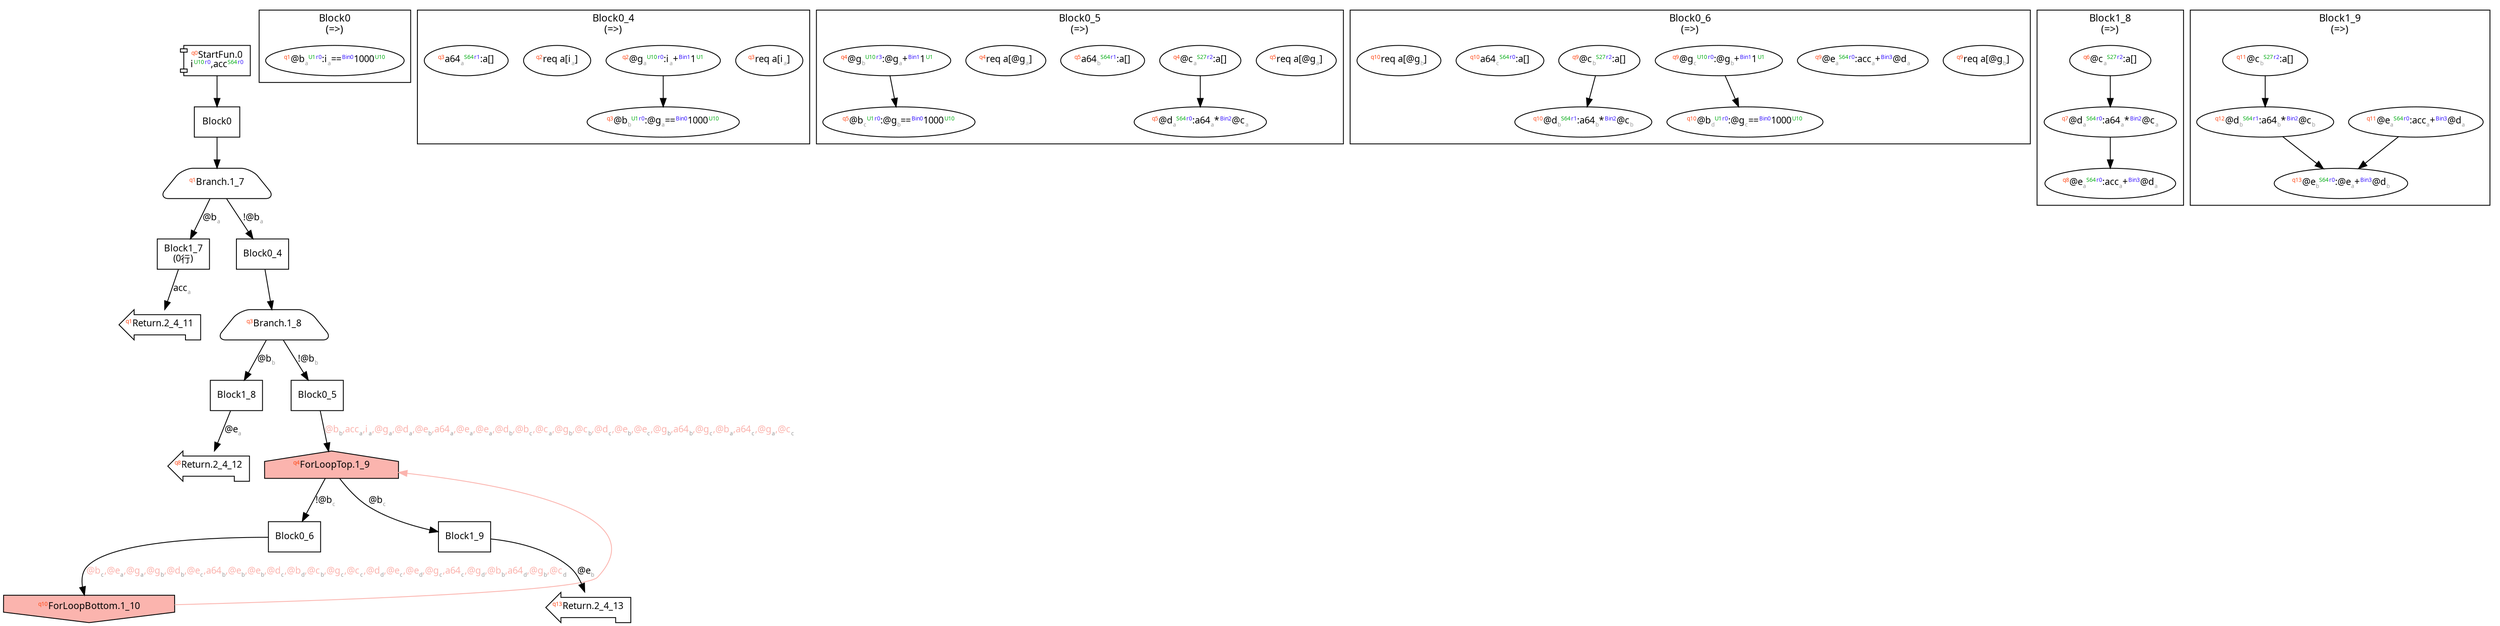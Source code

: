 digraph Program_ {
  graph [fontname = "Monaco", fontsize = 12, ranksep = 0.5];
  node [shape = box, fontname = "Monaco", fontsize = 11; colorscheme = pastel19];
  edge [fontname = "Monaco", fontsize = 11; colorscheme = pastel19];
  Jump0[label = <<font color="#ff4411" point-size="8"><sup>q0</sup></font>StartFun.0<br/>i<font color="#00aa11" point-size="8"><sup>U10</sup></font><font color="#3311ff" point-size="8"><sup>r0</sup></font>,acc<font color="#00aa11" point-size="8"><sup>S64</sup></font><font color="#3311ff" point-size="8"><sup>r0</sup></font>>; shape = component];
  Jump0 -> Block0;
  Jump1_7[
    label = <<font color="#ff4411" point-size="8"><sup>q1</sup></font>Branch.1_7>;
    shape = trapezium; style = rounded;
  ];
  Block0 -> Jump1_7;
  Jump1_7 -> Block1_7 [label=<@b<font color="#999999" point-size="8"><sub>a</sub></font>>];
  Jump1_7 -> Block0_4 [label=<!@b<font color="#999999" point-size="8"><sub>a</sub></font>>];
  Jump1_8[
    label = <<font color="#ff4411" point-size="8"><sup>q3</sup></font>Branch.1_8>;
    shape = trapezium; style = rounded;
  ];
  Block0_4 -> Jump1_8;
  Jump1_8 -> Block1_8 [label=<@b<font color="#999999" point-size="8"><sub>b</sub></font>>];
  Jump1_8 -> Block0_5 [label=<!@b<font color="#999999" point-size="8"><sub>b</sub></font>>];
  Jump1_9[
    label = <<font color="#ff4411" point-size="8"><sup>q4</sup></font>ForLoopTop.1_9>;
    shape = house; style = filled;
    fillcolor = 1;
  ];
  Block0_5 -> Jump1_9 [label=<@b<font color="#999999" point-size="8"><sub>b</sub></font>,acc<font color="#999999" point-size="8"><sub>a</sub></font>,i<font color="#999999" point-size="8"><sub>a</sub></font>,@g<font color="#999999" point-size="8"><sub>a</sub></font>,@d<font color="#999999" point-size="8"><sub>a</sub></font>,@e<font color="#999999" point-size="8"><sub>b</sub></font>,a64<font color="#999999" point-size="8"><sub>a</sub></font>,@e<font color="#999999" point-size="8"><sub>a</sub></font>,@e<font color="#999999" point-size="8"><sub>a</sub></font>,@d<font color="#999999" point-size="8"><sub>b</sub></font>,@b<font color="#999999" point-size="8"><sub>c</sub></font>,@c<font color="#999999" point-size="8"><sub>a</sub></font>,@g<font color="#999999" point-size="8"><sub>b</sub></font>,@c<font color="#999999" point-size="8"><sub>b</sub></font>,@d<font color="#999999" point-size="8"><sub>c</sub></font>,@e<font color="#999999" point-size="8"><sub>b</sub></font>,@e<font color="#999999" point-size="8"><sub>c</sub></font>,@g<font color="#999999" point-size="8"><sub>b</sub></font>,a64<font color="#999999" point-size="8"><sub>b</sub></font>,@g<font color="#999999" point-size="8"><sub>c</sub></font>,@b<font color="#999999" point-size="8"><sub>a</sub></font>,a64<font color="#999999" point-size="8"><sub>c</sub></font>,@g<font color="#999999" point-size="8"><sub>a</sub></font>,@c<font color="#999999" point-size="8"><sub>c</sub></font>>; fontcolor=1];
  Jump1_9 -> Block0_6 [label = <!@b<font color="#999999" point-size="8"><sub>c</sub></font>>];
  Jump1_10 -> Jump1_9 [constraint = false; color = 1];
  Jump1_9 -> Block1_9 [label = <@b<font color="#999999" point-size="8"><sub>c</sub></font>>];
  Jump1_10[
    label = <<font color="#ff4411" point-size="8"><sup>q10</sup></font>ForLoopBottom.1_10>
    shape = invhouse; style = filled;
    fillcolor = 1;
  ];
  Block0_6 -> Jump1_10 [label=<@b<font color="#999999" point-size="8"><sub>c</sub></font>,@e<font color="#999999" point-size="8"><sub>a</sub></font>,@g<font color="#999999" point-size="8"><sub>a</sub></font>,@g<font color="#999999" point-size="8"><sub>b</sub></font>,@d<font color="#999999" point-size="8"><sub>b</sub></font>,@e<font color="#999999" point-size="8"><sub>c</sub></font>,a64<font color="#999999" point-size="8"><sub>b</sub></font>,@e<font color="#999999" point-size="8"><sub>b</sub></font>,@e<font color="#999999" point-size="8"><sub>b</sub></font>,@d<font color="#999999" point-size="8"><sub>c</sub></font>,@b<font color="#999999" point-size="8"><sub>d</sub></font>,@c<font color="#999999" point-size="8"><sub>b</sub></font>,@g<font color="#999999" point-size="8"><sub>c</sub></font>,@c<font color="#999999" point-size="8"><sub>c</sub></font>,@d<font color="#999999" point-size="8"><sub>d</sub></font>,@e<font color="#999999" point-size="8"><sub>c</sub></font>,@e<font color="#999999" point-size="8"><sub>d</sub></font>,@g<font color="#999999" point-size="8"><sub>c</sub></font>,a64<font color="#999999" point-size="8"><sub>c</sub></font>,@g<font color="#999999" point-size="8"><sub>d</sub></font>,@b<font color="#999999" point-size="8"><sub>b</sub></font>,a64<font color="#999999" point-size="8"><sub>d</sub></font>,@g<font color="#999999" point-size="8"><sub>b</sub></font>,@c<font color="#999999" point-size="8"><sub>d</sub></font>>; fontcolor=1];
  Jump2_4_11[label = <<font color="#ff4411" point-size="8"><sup>q1</sup></font>Return.2_4_11>; shape = lpromoter];
  Block1_7 -> Jump2_4_11 [label=<acc<font color="#999999" point-size="8"><sub>a</sub></font>>];
  Jump2_4_12[label = <<font color="#ff4411" point-size="8"><sup>q8</sup></font>Return.2_4_12>; shape = lpromoter];
  Block1_8 -> Jump2_4_12 [label=<@e<font color="#999999" point-size="8"><sub>a</sub></font>>];
  Jump2_4_13[label = <<font color="#ff4411" point-size="8"><sup>q13</sup></font>Return.2_4_13>; shape = lpromoter];
  Block1_9 -> Jump2_4_13 [label=<@e<font color="#999999" point-size="8"><sub>b</sub></font>>];
  Block0 [label = "Block0"];
  Block0_4 [label = "Block0_4"];
  Block0_5 [label = "Block0_5"];
  Block0_6 [label = "Block0_6"];
  Block1_7 [label = "Block1_7\l(0行)"];
  Block1_8 [label = "Block1_8"];
  Block1_9 [label = "Block1_9"];
  subgraph cluster_dfg_Block0 {
    node [shape = oval];
    label = <Block0<br/>(=&gt;)>;
    11 [label=<<font color="#ff4411" point-size="8"><sup>q1</sup></font>@b<font color="#999999" point-size="8"><sub>a</sub></font><font color="#00aa11" point-size="8"><sup>U1</sup></font><font color="#3311ff" point-size="8"><sup>r0</sup></font>:i<font color="#999999" point-size="8"><sub>a</sub></font>==<font color="#3311ff" point-size="8"><sup>Bin0</sup></font>1000<font color="#00aa11" point-size="8"><sup>U10</sup></font>>];
  }
  subgraph cluster_dfg_Block0_4 {
    node [shape = oval];
    label = <Block0_4<br/>(=&gt;)>;
    14 [label=<<font color="#ff4411" point-size="8"><sup>q3</sup></font>req a[i<font color="#999999" point-size="8"><sub>a</sub></font>&#93;>];
    13 [label=<<font color="#ff4411" point-size="8"><sup>q2</sup></font>@g<font color="#999999" point-size="8"><sub>a</sub></font><font color="#00aa11" point-size="8"><sup>U10</sup></font><font color="#3311ff" point-size="8"><sup>r0</sup></font>:i<font color="#999999" point-size="8"><sub>a</sub></font>+<font color="#3311ff" point-size="8"><sup>Bin1</sup></font>1<font color="#00aa11" point-size="8"><sup>U1</sup></font>>];
    12 [label=<<font color="#ff4411" point-size="8"><sup>q2</sup></font>req a[i<font color="#999999" point-size="8"><sub>a</sub></font>&#93;>];
    16 [label=<<font color="#ff4411" point-size="8"><sup>q3</sup></font>@b<font color="#999999" point-size="8"><sub>b</sub></font><font color="#00aa11" point-size="8"><sup>U1</sup></font><font color="#3311ff" point-size="8"><sup>r0</sup></font>:@g<font color="#999999" point-size="8"><sub>a</sub></font>==<font color="#3311ff" point-size="8"><sup>Bin0</sup></font>1000<font color="#00aa11" point-size="8"><sup>U10</sup></font>>];
    15 [label=<<font color="#ff4411" point-size="8"><sup>q3</sup></font>a64<font color="#999999" point-size="8"><sub>a</sub></font><font color="#00aa11" point-size="8"><sup>S64</sup></font><font color="#3311ff" point-size="8"><sup>r1</sup></font>:a[&#93;>];
    13 -> 16;
  }
  subgraph cluster_dfg_Block0_5 {
    node [shape = oval];
    label = <Block0_5<br/>(=&gt;)>;
    20 [label=<<font color="#ff4411" point-size="8"><sup>q5</sup></font>@d<font color="#999999" point-size="8"><sub>a</sub></font><font color="#00aa11" point-size="8"><sup>S64</sup></font><font color="#3311ff" point-size="8"><sup>r0</sup></font>:a64<font color="#999999" point-size="8"><sub>a</sub></font>*<font color="#3311ff" point-size="8"><sup>Bin2</sup></font>@c<font color="#999999" point-size="8"><sub>a</sub></font>>];
    21 [label=<<font color="#ff4411" point-size="8"><sup>q5</sup></font>req a[@g<font color="#999999" point-size="8"><sub>a</sub></font>&#93;>];
    17 [label=<<font color="#ff4411" point-size="8"><sup>q4</sup></font>@c<font color="#999999" point-size="8"><sub>a</sub></font><font color="#00aa11" point-size="8"><sup>S27</sup></font><font color="#3311ff" point-size="8"><sup>r2</sup></font>:a[&#93;>];
    22 [label=<<font color="#ff4411" point-size="8"><sup>q5</sup></font>a64<font color="#999999" point-size="8"><sub>b</sub></font><font color="#00aa11" point-size="8"><sup>S64</sup></font><font color="#3311ff" point-size="8"><sup>r1</sup></font>:a[&#93;>];
    18 [label=<<font color="#ff4411" point-size="8"><sup>q4</sup></font>req a[@g<font color="#999999" point-size="8"><sub>a</sub></font>&#93;>];
    23 [label=<<font color="#ff4411" point-size="8"><sup>q5</sup></font>@b<font color="#999999" point-size="8"><sub>c</sub></font><font color="#00aa11" point-size="8"><sup>U1</sup></font><font color="#3311ff" point-size="8"><sup>r0</sup></font>:@g<font color="#999999" point-size="8"><sub>b</sub></font>==<font color="#3311ff" point-size="8"><sup>Bin0</sup></font>1000<font color="#00aa11" point-size="8"><sup>U10</sup></font>>];
    19 [label=<<font color="#ff4411" point-size="8"><sup>q4</sup></font>@g<font color="#999999" point-size="8"><sub>b</sub></font><font color="#00aa11" point-size="8"><sup>U10</sup></font><font color="#3311ff" point-size="8"><sup>r3</sup></font>:@g<font color="#999999" point-size="8"><sub>a</sub></font>+<font color="#3311ff" point-size="8"><sup>Bin1</sup></font>1<font color="#00aa11" point-size="8"><sup>U1</sup></font>>];
    17 -> 20;
    19 -> 23;
  }
  subgraph cluster_dfg_Block0_6 {
    node [shape = oval];
    label = <Block0_6<br/>(=&gt;)>;
    29 [label=<<font color="#ff4411" point-size="8"><sup>q9</sup></font>req a[@g<font color="#999999" point-size="8"><sub>b</sub></font>&#93;>];
    27 [label=<<font color="#ff4411" point-size="8"><sup>q9</sup></font>@e<font color="#999999" point-size="8"><sub>a</sub></font><font color="#00aa11" point-size="8"><sup>S64</sup></font><font color="#3311ff" point-size="8"><sup>r0</sup></font>:acc<font color="#999999" point-size="8"><sub>a</sub></font>+<font color="#3311ff" point-size="8"><sup>Bin3</sup></font>@d<font color="#999999" point-size="8"><sub>a</sub></font>>];
    31 [label=<<font color="#ff4411" point-size="8"><sup>q10</sup></font>@d<font color="#999999" point-size="8"><sub>b</sub></font><font color="#00aa11" point-size="8"><sup>S64</sup></font><font color="#3311ff" point-size="8"><sup>r1</sup></font>:a64<font color="#999999" point-size="8"><sub>b</sub></font>*<font color="#3311ff" point-size="8"><sup>Bin2</sup></font>@c<font color="#999999" point-size="8"><sub>b</sub></font>>];
    30 [label=<<font color="#ff4411" point-size="8"><sup>q9</sup></font>@g<font color="#999999" point-size="8"><sub>c</sub></font><font color="#00aa11" point-size="8"><sup>U10</sup></font><font color="#3311ff" point-size="8"><sup>r0</sup></font>:@g<font color="#999999" point-size="8"><sub>b</sub></font>+<font color="#3311ff" point-size="8"><sup>Bin1</sup></font>1<font color="#00aa11" point-size="8"><sup>U1</sup></font>>];
    28 [label=<<font color="#ff4411" point-size="8"><sup>q9</sup></font>@c<font color="#999999" point-size="8"><sub>b</sub></font><font color="#00aa11" point-size="8"><sup>S27</sup></font><font color="#3311ff" point-size="8"><sup>r2</sup></font>:a[&#93;>];
    33 [label=<<font color="#ff4411" point-size="8"><sup>q10</sup></font>a64<font color="#999999" point-size="8"><sub>c</sub></font><font color="#00aa11" point-size="8"><sup>S64</sup></font><font color="#3311ff" point-size="8"><sup>r0</sup></font>:a[&#93;>];
    32 [label=<<font color="#ff4411" point-size="8"><sup>q10</sup></font>req a[@g<font color="#999999" point-size="8"><sub>b</sub></font>&#93;>];
    34 [label=<<font color="#ff4411" point-size="8"><sup>q10</sup></font>@b<font color="#999999" point-size="8"><sub>d</sub></font><font color="#00aa11" point-size="8"><sup>U1</sup></font><font color="#3311ff" point-size="8"><sup>r0</sup></font>:@g<font color="#999999" point-size="8"><sub>c</sub></font>==<font color="#3311ff" point-size="8"><sup>Bin0</sup></font>1000<font color="#00aa11" point-size="8"><sup>U10</sup></font>>];
    28 -> 31;
    30 -> 34;
  }
  subgraph cluster_dfg_Block1_8 {
    node [shape = oval];
    label = <Block1_8<br/>(=&gt;)>;
    24 [label=<<font color="#ff4411" point-size="8"><sup>q6</sup></font>@c<font color="#999999" point-size="8"><sub>a</sub></font><font color="#00aa11" point-size="8"><sup>S27</sup></font><font color="#3311ff" point-size="8"><sup>r2</sup></font>:a[&#93;>];
    25 [label=<<font color="#ff4411" point-size="8"><sup>q7</sup></font>@d<font color="#999999" point-size="8"><sub>a</sub></font><font color="#00aa11" point-size="8"><sup>S64</sup></font><font color="#3311ff" point-size="8"><sup>r0</sup></font>:a64<font color="#999999" point-size="8"><sub>a</sub></font>*<font color="#3311ff" point-size="8"><sup>Bin2</sup></font>@c<font color="#999999" point-size="8"><sub>a</sub></font>>];
    26 [label=<<font color="#ff4411" point-size="8"><sup>q8</sup></font>@e<font color="#999999" point-size="8"><sub>a</sub></font><font color="#00aa11" point-size="8"><sup>S64</sup></font><font color="#3311ff" point-size="8"><sup>r0</sup></font>:acc<font color="#999999" point-size="8"><sub>a</sub></font>+<font color="#3311ff" point-size="8"><sup>Bin3</sup></font>@d<font color="#999999" point-size="8"><sub>a</sub></font>>];
    24 -> 25;
    25 -> 26;
  }
  subgraph cluster_dfg_Block1_9 {
    node [shape = oval];
    label = <Block1_9<br/>(=&gt;)>;
    35 [label=<<font color="#ff4411" point-size="8"><sup>q11</sup></font>@e<font color="#999999" point-size="8"><sub>a</sub></font><font color="#00aa11" point-size="8"><sup>S64</sup></font><font color="#3311ff" point-size="8"><sup>r0</sup></font>:acc<font color="#999999" point-size="8"><sub>a</sub></font>+<font color="#3311ff" point-size="8"><sup>Bin3</sup></font>@d<font color="#999999" point-size="8"><sub>a</sub></font>>];
    36 [label=<<font color="#ff4411" point-size="8"><sup>q11</sup></font>@c<font color="#999999" point-size="8"><sub>b</sub></font><font color="#00aa11" point-size="8"><sup>S27</sup></font><font color="#3311ff" point-size="8"><sup>r2</sup></font>:a[&#93;>];
    37 [label=<<font color="#ff4411" point-size="8"><sup>q12</sup></font>@d<font color="#999999" point-size="8"><sub>b</sub></font><font color="#00aa11" point-size="8"><sup>S64</sup></font><font color="#3311ff" point-size="8"><sup>r1</sup></font>:a64<font color="#999999" point-size="8"><sub>b</sub></font>*<font color="#3311ff" point-size="8"><sup>Bin2</sup></font>@c<font color="#999999" point-size="8"><sub>b</sub></font>>];
    38 [label=<<font color="#ff4411" point-size="8"><sup>q13</sup></font>@e<font color="#999999" point-size="8"><sub>b</sub></font><font color="#00aa11" point-size="8"><sup>S64</sup></font><font color="#3311ff" point-size="8"><sup>r0</sup></font>:@e<font color="#999999" point-size="8"><sub>a</sub></font>+<font color="#3311ff" point-size="8"><sup>Bin3</sup></font>@d<font color="#999999" point-size="8"><sub>b</sub></font>>];
    35 -> 38;
    36 -> 37;
    37 -> 38;
  }
}
